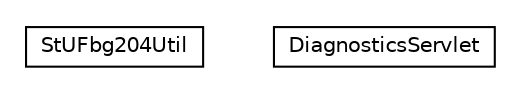 #!/usr/local/bin/dot
#
# Class diagram 
# Generated by UMLGraph version R5_6-24-gf6e263 (http://www.umlgraph.org/)
#

digraph G {
	edge [fontname="Helvetica",fontsize=10,labelfontname="Helvetica",labelfontsize=10];
	node [fontname="Helvetica",fontsize=10,shape=plaintext];
	nodesep=0.25;
	ranksep=0.5;
	// nl.b3p.brmo.stufbg204.util.StUFbg204Util
	c509 [label=<<table title="nl.b3p.brmo.stufbg204.util.StUFbg204Util" border="0" cellborder="1" cellspacing="0" cellpadding="2" port="p" href="./StUFbg204Util.html">
		<tr><td><table border="0" cellspacing="0" cellpadding="1">
<tr><td align="center" balign="center"> StUFbg204Util </td></tr>
		</table></td></tr>
		</table>>, URL="./StUFbg204Util.html", fontname="Helvetica", fontcolor="black", fontsize=10.0];
	// nl.b3p.brmo.stufbg204.util.DiagnosticsServlet
	c510 [label=<<table title="nl.b3p.brmo.stufbg204.util.DiagnosticsServlet" border="0" cellborder="1" cellspacing="0" cellpadding="2" port="p" href="./DiagnosticsServlet.html">
		<tr><td><table border="0" cellspacing="0" cellpadding="1">
<tr><td align="center" balign="center"> DiagnosticsServlet </td></tr>
		</table></td></tr>
		</table>>, URL="./DiagnosticsServlet.html", fontname="Helvetica", fontcolor="black", fontsize=10.0];
}

